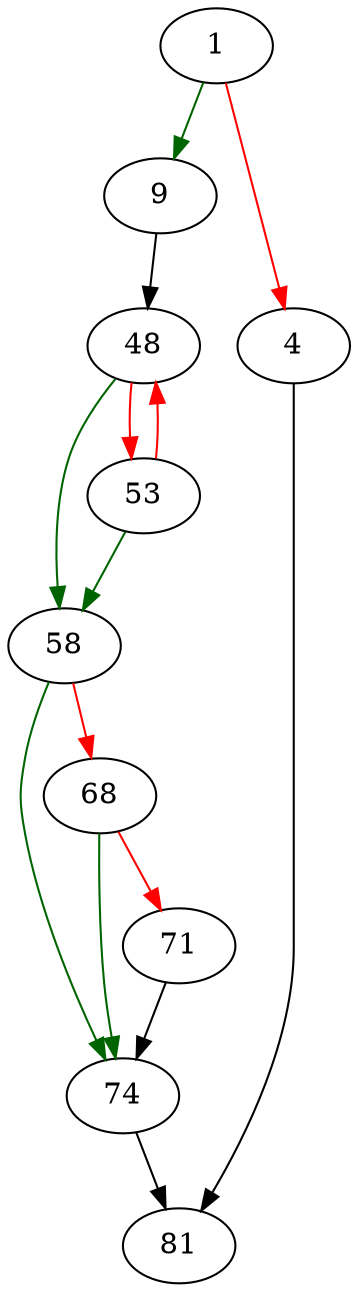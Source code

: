 strict digraph "usage" {
	// Node definitions.
	1 [entry=true];
	9;
	4;
	81;
	48;
	58;
	53;
	74;
	68;
	71;

	// Edge definitions.
	1 -> 9 [
		color=darkgreen
		cond=true
	];
	1 -> 4 [
		color=red
		cond=false
	];
	9 -> 48;
	4 -> 81;
	48 -> 58 [
		color=darkgreen
		cond=true
	];
	48 -> 53 [
		color=red
		cond=false
	];
	58 -> 74 [
		color=darkgreen
		cond=true
	];
	58 -> 68 [
		color=red
		cond=false
	];
	53 -> 48 [
		color=red
		cond=false
	];
	53 -> 58 [
		color=darkgreen
		cond=true
	];
	74 -> 81;
	68 -> 74 [
		color=darkgreen
		cond=true
	];
	68 -> 71 [
		color=red
		cond=false
	];
	71 -> 74;
}